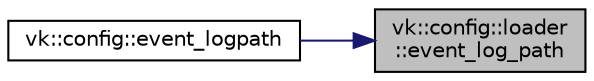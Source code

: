 digraph "vk::config::loader::event_log_path"
{
 // LATEX_PDF_SIZE
  edge [fontname="Helvetica",fontsize="10",labelfontname="Helvetica",labelfontsize="10"];
  node [fontname="Helvetica",fontsize="10",shape=record];
  rankdir="RL";
  Node1 [label="vk::config::loader\l::event_log_path",height=0.2,width=0.4,color="black", fillcolor="grey75", style="filled", fontcolor="black",tooltip=" "];
  Node1 -> Node2 [dir="back",color="midnightblue",fontsize="10",style="solid",fontname="Helvetica"];
  Node2 [label="vk::config::event_logpath",height=0.2,width=0.4,color="black", fillcolor="white", style="filled",URL="$namespacevk_1_1config.html#ab545ac035c223fd426728692c56e3a8d",tooltip=" "];
}
